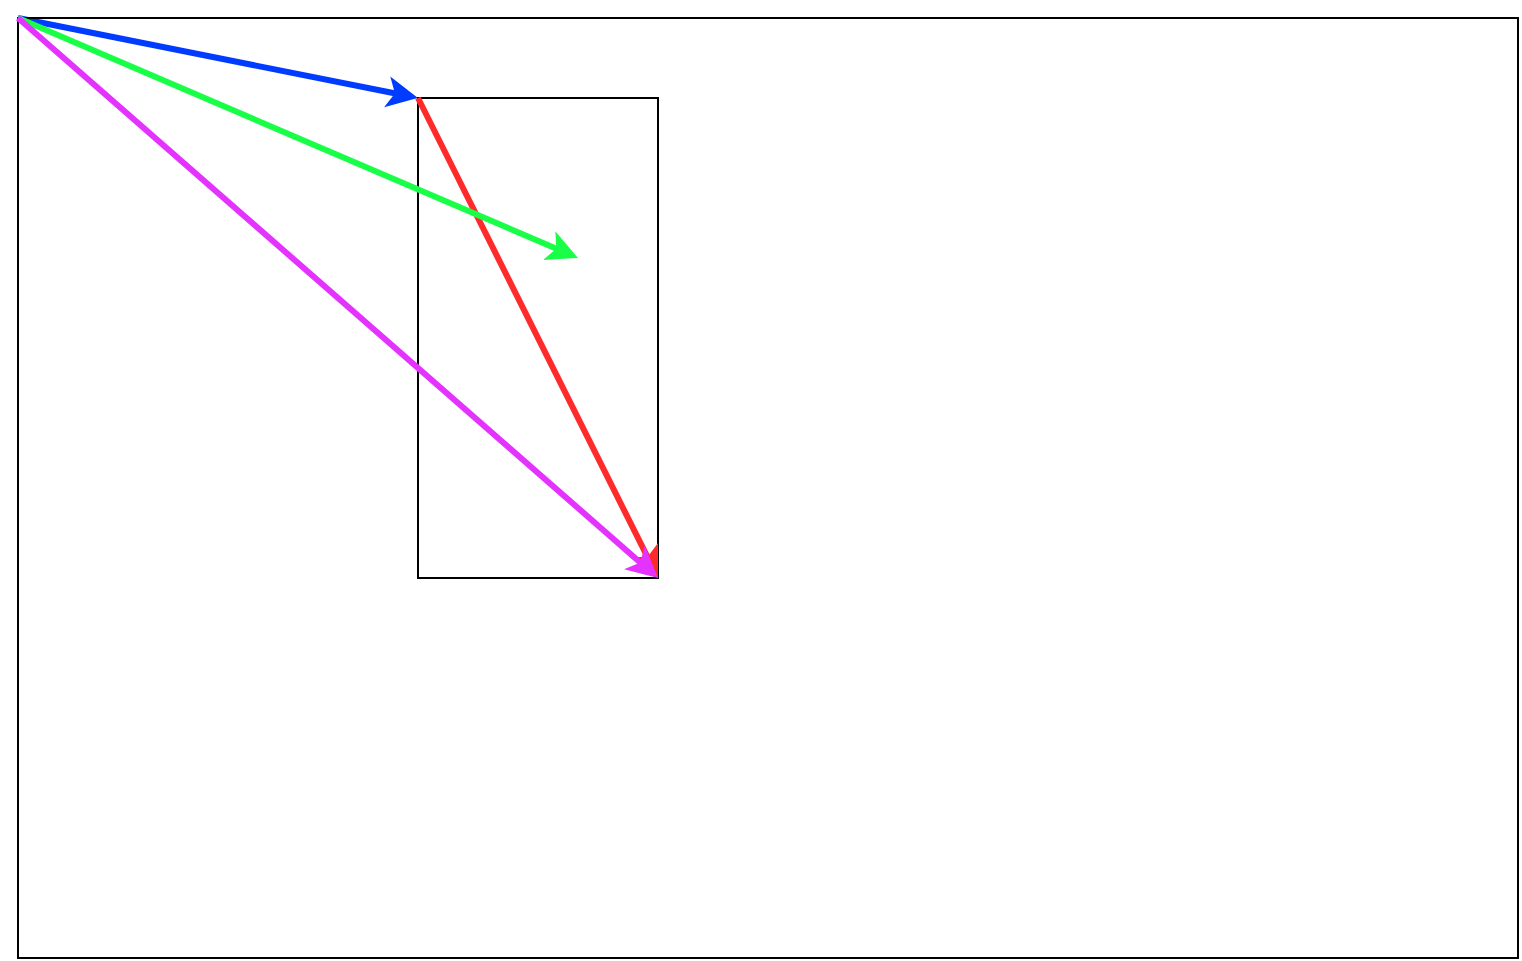 <mxfile version="20.0.4" type="device"><diagram id="hjnHn-XZ8fdRPxA0E5yz" name="Page-1"><mxGraphModel dx="1262" dy="670" grid="1" gridSize="10" guides="1" tooltips="1" connect="1" arrows="1" fold="1" page="1" pageScale="1" pageWidth="850" pageHeight="1100" math="0" shadow="0"><root><mxCell id="0"/><mxCell id="1" parent="0"/><mxCell id="mQz2ftjKELBCqzL3xLVc-3" style="rounded=0;orthogonalLoop=1;jettySize=auto;html=1;exitX=0;exitY=0;exitDx=0;exitDy=0;entryX=0;entryY=0;entryDx=0;entryDy=0;strokeColor=#003CFF;strokeWidth=3;" parent="1" source="mQz2ftjKELBCqzL3xLVc-1" target="mQz2ftjKELBCqzL3xLVc-2" edge="1"><mxGeometry relative="1" as="geometry"/></mxCell><mxCell id="mQz2ftjKELBCqzL3xLVc-1" value="" style="rounded=0;whiteSpace=wrap;html=1;fillColor=none;" parent="1" vertex="1"><mxGeometry x="40" y="40" width="750" height="470" as="geometry"/></mxCell><mxCell id="mQz2ftjKELBCqzL3xLVc-2" value="" style="rounded=0;whiteSpace=wrap;html=1;fillColor=none;" parent="1" vertex="1"><mxGeometry x="240" y="80" width="120" height="240" as="geometry"/></mxCell><mxCell id="mQz2ftjKELBCqzL3xLVc-4" style="edgeStyle=none;rounded=0;orthogonalLoop=1;jettySize=auto;html=1;exitX=0;exitY=0;exitDx=0;exitDy=0;entryX=1;entryY=1;entryDx=0;entryDy=0;strokeColor=#FF2B2B;strokeWidth=3;" parent="1" source="mQz2ftjKELBCqzL3xLVc-2" target="mQz2ftjKELBCqzL3xLVc-2" edge="1"><mxGeometry relative="1" as="geometry"/></mxCell><mxCell id="mQz2ftjKELBCqzL3xLVc-5" value="" style="endArrow=classic;html=1;rounded=0;strokeColor=#19FF47;strokeWidth=3;exitX=0;exitY=0;exitDx=0;exitDy=0;" parent="1" source="mQz2ftjKELBCqzL3xLVc-1" edge="1"><mxGeometry width="50" height="50" relative="1" as="geometry"><mxPoint x="440" y="280" as="sourcePoint"/><mxPoint x="320" y="160" as="targetPoint"/></mxGeometry></mxCell><mxCell id="mQz2ftjKELBCqzL3xLVc-6" value="" style="endArrow=classic;html=1;rounded=0;strokeColor=#E433FF;strokeWidth=3;exitX=0;exitY=0;exitDx=0;exitDy=0;entryX=1;entryY=1;entryDx=0;entryDy=0;" parent="1" source="mQz2ftjKELBCqzL3xLVc-1" target="mQz2ftjKELBCqzL3xLVc-2" edge="1"><mxGeometry width="50" height="50" relative="1" as="geometry"><mxPoint x="410" y="270" as="sourcePoint"/><mxPoint x="460" y="220" as="targetPoint"/></mxGeometry></mxCell></root></mxGraphModel></diagram></mxfile>